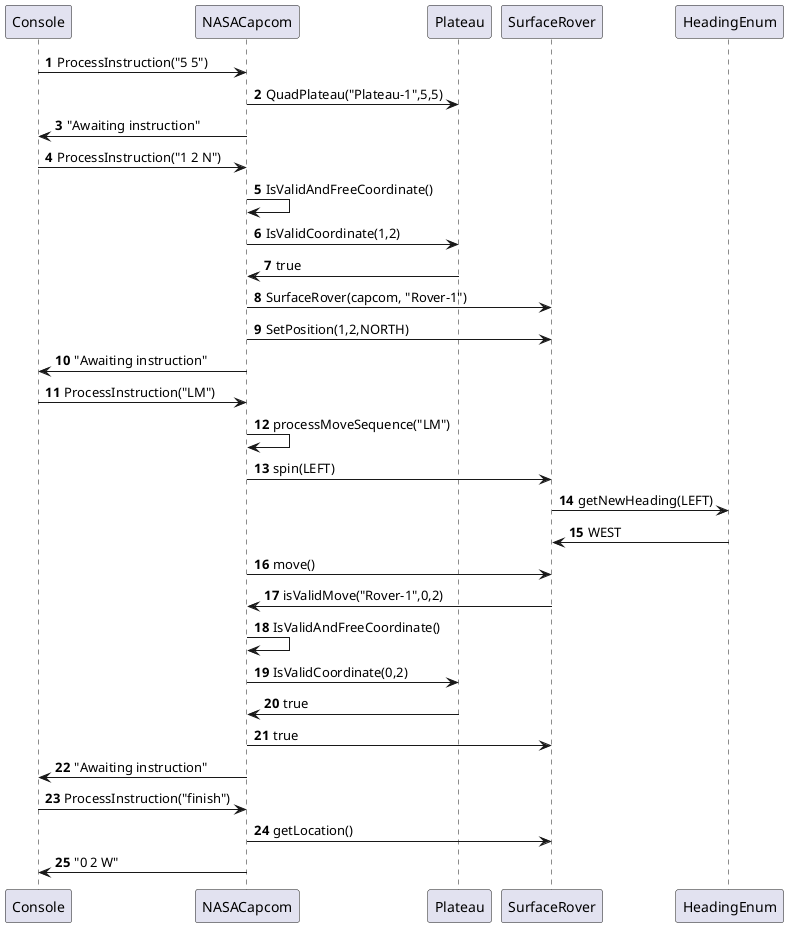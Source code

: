 @startuml
'https://plantuml.com/sequence-diagram

autonumber

Console -> NASACapcom: ProcessInstruction("5 5")
NASACapcom -> Plateau: QuadPlateau("Plateau-1",5,5)
NASACapcom -> Console: "Awaiting instruction"
Console -> NASACapcom: ProcessInstruction("1 2 N")
NASACapcom -> NASACapcom: IsValidAndFreeCoordinate()
NASACapcom -> Plateau: IsValidCoordinate(1,2)
Plateau -> NASACapcom: true
NASACapcom -> SurfaceRover : SurfaceRover(capcom, "Rover-1")
NASACapcom -> SurfaceRover : SetPosition(1,2,NORTH)
NASACapcom -> Console: "Awaiting instruction"
Console -> NASACapcom: ProcessInstruction("LM")
NASACapcom -> NASACapcom: processMoveSequence("LM")
NASACapcom -> SurfaceRover: spin(LEFT)
SurfaceRover -> HeadingEnum: getNewHeading(LEFT)
HeadingEnum -> SurfaceRover: WEST
NASACapcom -> SurfaceRover: move()
SurfaceRover -> NASACapcom : isValidMove("Rover-1",0,2)
NASACapcom -> NASACapcom: IsValidAndFreeCoordinate()
NASACapcom -> Plateau: IsValidCoordinate(0,2)
Plateau -> NASACapcom: true
NASACapcom -> SurfaceRover: true
NASACapcom -> Console: "Awaiting instruction"
Console -> NASACapcom: ProcessInstruction("finish")
NASACapcom -> SurfaceRover : getLocation()
NASACapcom -> Console : "0 2 W"

@enduml